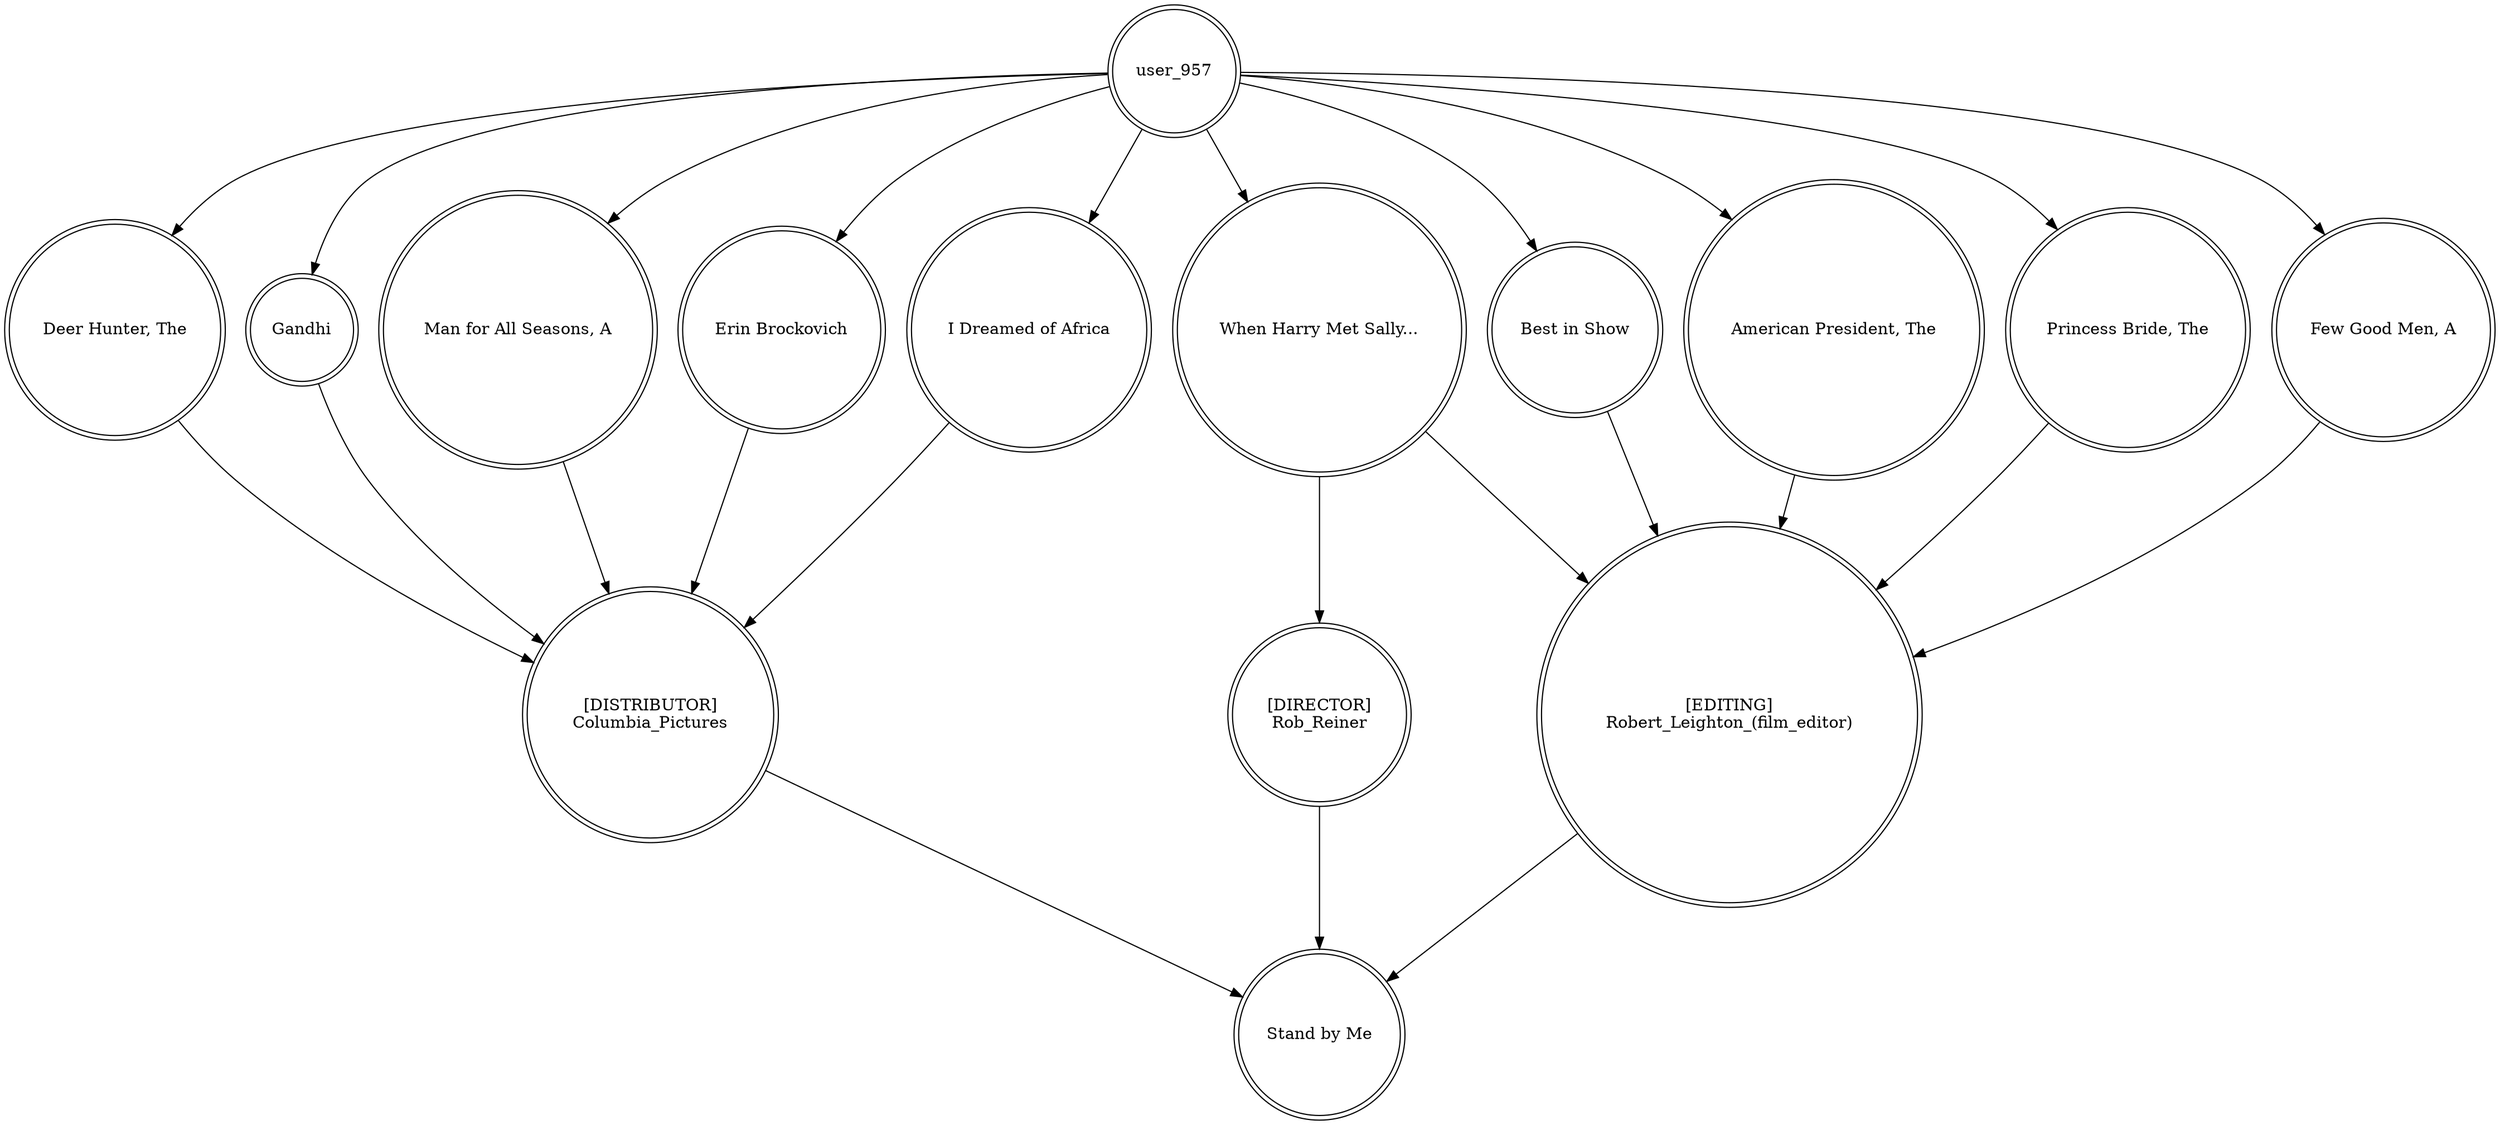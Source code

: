 digraph finite_state_machine {
	node [shape=doublecircle]
	user_957 -> "Man for All Seasons, A"
	user_957 -> "Erin Brockovich"
	"When Harry Met Sally..." -> "[DIRECTOR]
Rob_Reiner"
	user_957 -> "Princess Bride, The"
	"I Dreamed of Africa" -> "[DISTRIBUTOR]
Columbia_Pictures"
	user_957 -> "Deer Hunter, The"
	user_957 -> "Few Good Men, A"
	user_957 -> "Best in Show"
	"Deer Hunter, The" -> "[DISTRIBUTOR]
Columbia_Pictures"
	"American President, The" -> "[EDITING]
Robert_Leighton_(film_editor)"
	"[EDITING]
Robert_Leighton_(film_editor)" -> "Stand by Me"
	Gandhi -> "[DISTRIBUTOR]
Columbia_Pictures"
	user_957 -> "I Dreamed of Africa"
	"[DIRECTOR]
Rob_Reiner" -> "Stand by Me"
	user_957 -> Gandhi
	"[DISTRIBUTOR]
Columbia_Pictures" -> "Stand by Me"
	"Erin Brockovich" -> "[DISTRIBUTOR]
Columbia_Pictures"
	user_957 -> "American President, The"
	"When Harry Met Sally..." -> "[EDITING]
Robert_Leighton_(film_editor)"
	"Best in Show" -> "[EDITING]
Robert_Leighton_(film_editor)"
	"Few Good Men, A" -> "[EDITING]
Robert_Leighton_(film_editor)"
	"Man for All Seasons, A" -> "[DISTRIBUTOR]
Columbia_Pictures"
	user_957 -> "When Harry Met Sally..."
	"Princess Bride, The" -> "[EDITING]
Robert_Leighton_(film_editor)"
}
